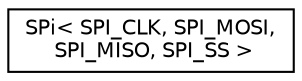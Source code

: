 digraph "Graphical Class Hierarchy"
{
  edge [fontname="Helvetica",fontsize="10",labelfontname="Helvetica",labelfontsize="10"];
  node [fontname="Helvetica",fontsize="10",shape=record];
  rankdir="LR";
  Node1 [label="SPi\< SPI_CLK, SPI_MOSI,\l SPI_MISO, SPI_SS \>",height=0.2,width=0.4,color="black", fillcolor="white", style="filled",URL="$class_s_pi.html"];
}
